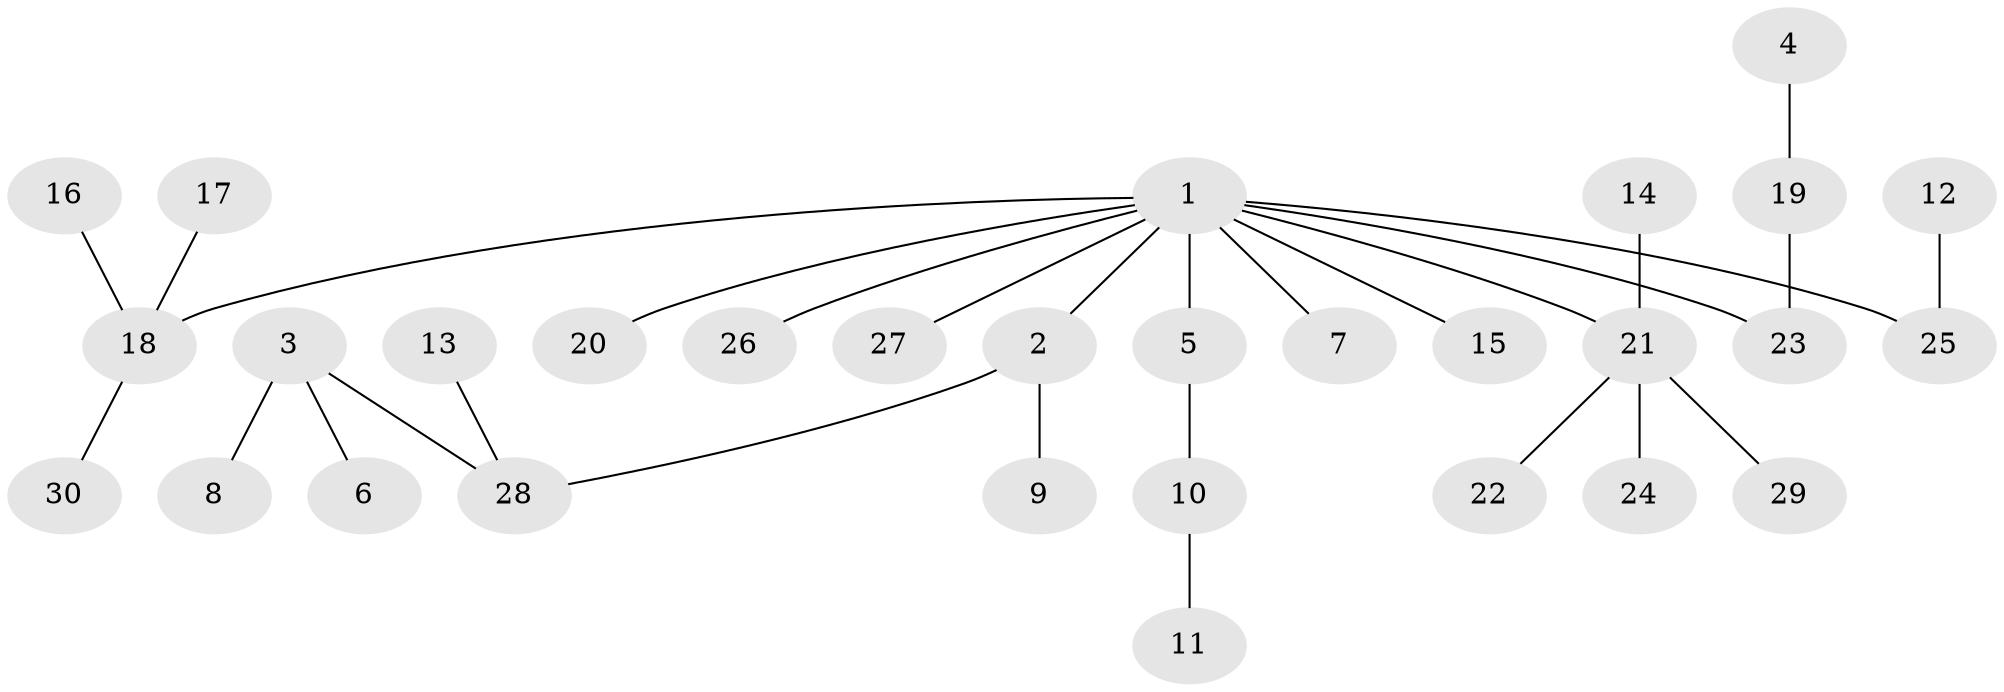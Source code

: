 // original degree distribution, {9: 0.01639344262295082, 4: 0.09836065573770492, 2: 0.22950819672131148, 1: 0.5409836065573771, 6: 0.01639344262295082, 5: 0.01639344262295082, 3: 0.08196721311475409}
// Generated by graph-tools (version 1.1) at 2025/26/03/09/25 03:26:31]
// undirected, 30 vertices, 29 edges
graph export_dot {
graph [start="1"]
  node [color=gray90,style=filled];
  1;
  2;
  3;
  4;
  5;
  6;
  7;
  8;
  9;
  10;
  11;
  12;
  13;
  14;
  15;
  16;
  17;
  18;
  19;
  20;
  21;
  22;
  23;
  24;
  25;
  26;
  27;
  28;
  29;
  30;
  1 -- 2 [weight=1.0];
  1 -- 5 [weight=1.0];
  1 -- 7 [weight=1.0];
  1 -- 15 [weight=1.0];
  1 -- 18 [weight=1.0];
  1 -- 20 [weight=1.0];
  1 -- 21 [weight=1.0];
  1 -- 23 [weight=1.0];
  1 -- 25 [weight=1.0];
  1 -- 26 [weight=1.0];
  1 -- 27 [weight=1.0];
  2 -- 9 [weight=1.0];
  2 -- 28 [weight=1.0];
  3 -- 6 [weight=1.0];
  3 -- 8 [weight=1.0];
  3 -- 28 [weight=1.0];
  4 -- 19 [weight=1.0];
  5 -- 10 [weight=1.0];
  10 -- 11 [weight=1.0];
  12 -- 25 [weight=1.0];
  13 -- 28 [weight=1.0];
  14 -- 21 [weight=1.0];
  16 -- 18 [weight=1.0];
  17 -- 18 [weight=1.0];
  18 -- 30 [weight=1.0];
  19 -- 23 [weight=1.0];
  21 -- 22 [weight=1.0];
  21 -- 24 [weight=1.0];
  21 -- 29 [weight=1.0];
}
